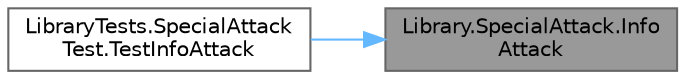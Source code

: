digraph "Library.SpecialAttack.InfoAttack"
{
 // INTERACTIVE_SVG=YES
 // LATEX_PDF_SIZE
  bgcolor="transparent";
  edge [fontname=Helvetica,fontsize=10,labelfontname=Helvetica,labelfontsize=10];
  node [fontname=Helvetica,fontsize=10,shape=box,height=0.2,width=0.4];
  rankdir="RL";
  Node1 [id="Node000001",label="Library.SpecialAttack.Info\lAttack",height=0.2,width=0.4,color="gray40", fillcolor="grey60", style="filled", fontcolor="black",tooltip="Genera una descripción formateada del ataque. Incluye el nombre, tipo, precisión, potencia del ataque..."];
  Node1 -> Node2 [id="edge1_Node000001_Node000002",dir="back",color="steelblue1",style="solid",tooltip=" "];
  Node2 [id="Node000002",label="LibraryTests.SpecialAttack\lTest.TestInfoAttack",height=0.2,width=0.4,color="grey40", fillcolor="white", style="filled",URL="$classLibraryTests_1_1SpecialAttackTest.html#a217284da634f9358b4a6e01d84fc0c21",tooltip="Verifica que la descripción del ataque especial sea correcta."];
}
